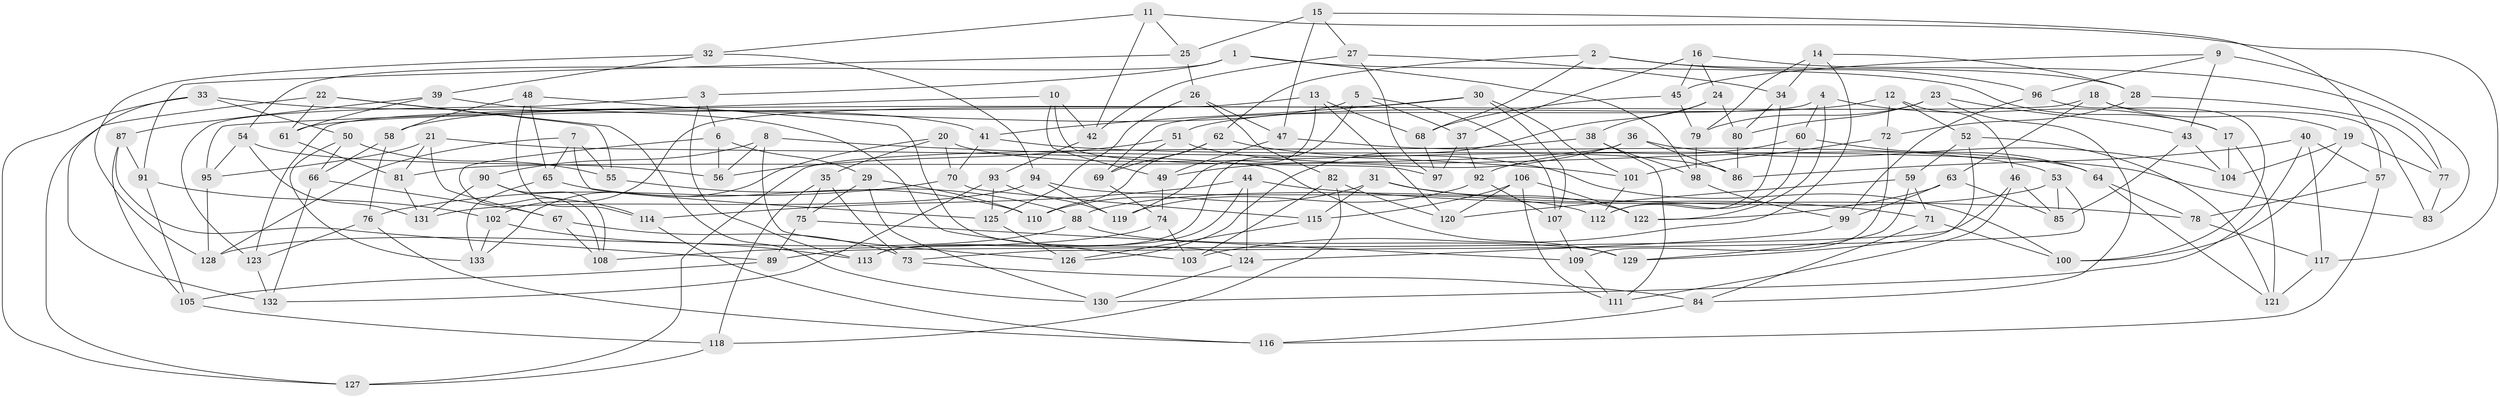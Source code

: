 // coarse degree distribution, {4: 0.0975609756097561, 11: 0.14634146341463414, 9: 0.14634146341463414, 6: 0.14634146341463414, 10: 0.04878048780487805, 8: 0.12195121951219512, 5: 0.0975609756097561, 7: 0.12195121951219512, 3: 0.07317073170731707}
// Generated by graph-tools (version 1.1) at 2025/54/03/04/25 22:54:07]
// undirected, 133 vertices, 266 edges
graph export_dot {
  node [color=gray90,style=filled];
  1;
  2;
  3;
  4;
  5;
  6;
  7;
  8;
  9;
  10;
  11;
  12;
  13;
  14;
  15;
  16;
  17;
  18;
  19;
  20;
  21;
  22;
  23;
  24;
  25;
  26;
  27;
  28;
  29;
  30;
  31;
  32;
  33;
  34;
  35;
  36;
  37;
  38;
  39;
  40;
  41;
  42;
  43;
  44;
  45;
  46;
  47;
  48;
  49;
  50;
  51;
  52;
  53;
  54;
  55;
  56;
  57;
  58;
  59;
  60;
  61;
  62;
  63;
  64;
  65;
  66;
  67;
  68;
  69;
  70;
  71;
  72;
  73;
  74;
  75;
  76;
  77;
  78;
  79;
  80;
  81;
  82;
  83;
  84;
  85;
  86;
  87;
  88;
  89;
  90;
  91;
  92;
  93;
  94;
  95;
  96;
  97;
  98;
  99;
  100;
  101;
  102;
  103;
  104;
  105;
  106;
  107;
  108;
  109;
  110;
  111;
  112;
  113;
  114;
  115;
  116;
  117;
  118;
  119;
  120;
  121;
  122;
  123;
  124;
  125;
  126;
  127;
  128;
  129;
  130;
  131;
  132;
  133;
  1 -- 54;
  1 -- 3;
  1 -- 98;
  1 -- 17;
  2 -- 62;
  2 -- 28;
  2 -- 68;
  2 -- 96;
  3 -- 6;
  3 -- 113;
  3 -- 123;
  4 -- 122;
  4 -- 60;
  4 -- 17;
  4 -- 69;
  5 -- 37;
  5 -- 113;
  5 -- 107;
  5 -- 58;
  6 -- 56;
  6 -- 29;
  6 -- 108;
  7 -- 65;
  7 -- 125;
  7 -- 55;
  7 -- 128;
  8 -- 90;
  8 -- 126;
  8 -- 56;
  8 -- 101;
  9 -- 83;
  9 -- 45;
  9 -- 96;
  9 -- 43;
  10 -- 49;
  10 -- 97;
  10 -- 95;
  10 -- 42;
  11 -- 42;
  11 -- 32;
  11 -- 117;
  11 -- 25;
  12 -- 46;
  12 -- 51;
  12 -- 72;
  12 -- 52;
  13 -- 120;
  13 -- 119;
  13 -- 68;
  13 -- 61;
  14 -- 28;
  14 -- 103;
  14 -- 34;
  14 -- 79;
  15 -- 27;
  15 -- 57;
  15 -- 25;
  15 -- 47;
  16 -- 37;
  16 -- 24;
  16 -- 45;
  16 -- 77;
  17 -- 121;
  17 -- 104;
  18 -- 19;
  18 -- 123;
  18 -- 63;
  18 -- 83;
  19 -- 77;
  19 -- 100;
  19 -- 104;
  20 -- 86;
  20 -- 70;
  20 -- 133;
  20 -- 35;
  21 -- 129;
  21 -- 95;
  21 -- 81;
  21 -- 67;
  22 -- 130;
  22 -- 127;
  22 -- 55;
  22 -- 61;
  23 -- 43;
  23 -- 80;
  23 -- 79;
  23 -- 84;
  24 -- 80;
  24 -- 38;
  24 -- 126;
  25 -- 26;
  25 -- 91;
  26 -- 125;
  26 -- 82;
  26 -- 47;
  27 -- 42;
  27 -- 97;
  27 -- 34;
  28 -- 77;
  28 -- 72;
  29 -- 110;
  29 -- 130;
  29 -- 75;
  30 -- 41;
  30 -- 102;
  30 -- 101;
  30 -- 107;
  31 -- 122;
  31 -- 71;
  31 -- 115;
  31 -- 110;
  32 -- 39;
  32 -- 128;
  32 -- 94;
  33 -- 132;
  33 -- 103;
  33 -- 127;
  33 -- 50;
  34 -- 80;
  34 -- 112;
  35 -- 75;
  35 -- 73;
  35 -- 118;
  36 -- 86;
  36 -- 81;
  36 -- 104;
  36 -- 49;
  37 -- 97;
  37 -- 92;
  38 -- 111;
  38 -- 127;
  38 -- 98;
  39 -- 87;
  39 -- 61;
  39 -- 41;
  40 -- 117;
  40 -- 86;
  40 -- 57;
  40 -- 130;
  41 -- 83;
  41 -- 70;
  42 -- 93;
  43 -- 104;
  43 -- 85;
  44 -- 124;
  44 -- 78;
  44 -- 114;
  44 -- 113;
  45 -- 79;
  45 -- 68;
  46 -- 89;
  46 -- 85;
  46 -- 111;
  47 -- 53;
  47 -- 49;
  48 -- 114;
  48 -- 124;
  48 -- 58;
  48 -- 65;
  49 -- 74;
  50 -- 55;
  50 -- 133;
  50 -- 66;
  51 -- 56;
  51 -- 69;
  51 -- 64;
  52 -- 121;
  52 -- 59;
  52 -- 129;
  53 -- 88;
  53 -- 85;
  53 -- 73;
  54 -- 95;
  54 -- 131;
  54 -- 56;
  55 -- 88;
  57 -- 78;
  57 -- 116;
  58 -- 76;
  58 -- 66;
  59 -- 120;
  59 -- 129;
  59 -- 71;
  60 -- 92;
  60 -- 64;
  60 -- 112;
  61 -- 81;
  62 -- 69;
  62 -- 100;
  62 -- 110;
  63 -- 99;
  63 -- 85;
  63 -- 122;
  64 -- 121;
  64 -- 78;
  65 -- 133;
  65 -- 110;
  66 -- 67;
  66 -- 132;
  67 -- 108;
  67 -- 73;
  68 -- 97;
  69 -- 74;
  70 -- 115;
  70 -- 76;
  71 -- 100;
  71 -- 84;
  72 -- 109;
  72 -- 101;
  73 -- 84;
  74 -- 103;
  74 -- 108;
  75 -- 89;
  75 -- 109;
  76 -- 123;
  76 -- 116;
  77 -- 83;
  78 -- 117;
  79 -- 98;
  80 -- 86;
  81 -- 131;
  82 -- 120;
  82 -- 118;
  82 -- 103;
  84 -- 116;
  87 -- 91;
  87 -- 89;
  87 -- 105;
  88 -- 128;
  88 -- 129;
  89 -- 105;
  90 -- 131;
  90 -- 114;
  90 -- 108;
  91 -- 105;
  91 -- 102;
  92 -- 119;
  92 -- 107;
  93 -- 125;
  93 -- 132;
  93 -- 119;
  94 -- 112;
  94 -- 119;
  94 -- 131;
  95 -- 128;
  96 -- 100;
  96 -- 99;
  98 -- 99;
  99 -- 124;
  101 -- 112;
  102 -- 133;
  102 -- 113;
  105 -- 118;
  106 -- 120;
  106 -- 115;
  106 -- 111;
  106 -- 122;
  107 -- 109;
  109 -- 111;
  114 -- 116;
  115 -- 126;
  117 -- 121;
  118 -- 127;
  123 -- 132;
  124 -- 130;
  125 -- 126;
}
